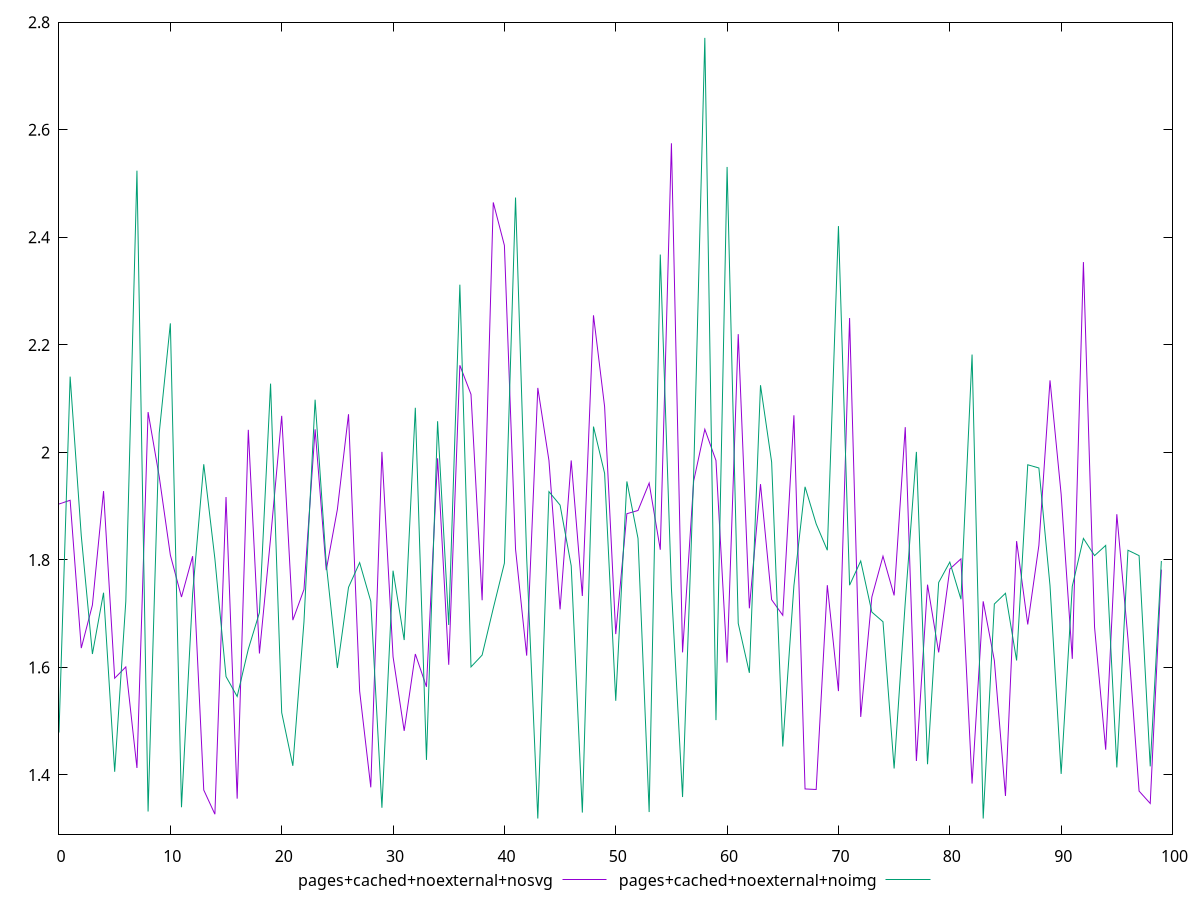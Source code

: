 reset
set terminal svg size 640, 500
set output "reprap/server-response-time/comparison/line/7_vs_8.svg"

$pagesCachedNoexternalNosvg <<EOF
0 1.904
1 1.911
2 1.636
3 1.716
4 1.9280000000000002
5 1.58
6 1.601
7 1.4129999999999998
8 2.075
9 1.955
10 1.809
11 1.7309999999999999
12 1.8070000000000002
13 1.3719999999999999
14 1.327
15 1.917
16 1.356
17 2.042
18 1.6260000000000001
19 1.8399999999999999
20 2.068
21 1.6879999999999997
22 1.7449999999999999
23 2.0429999999999997
24 1.7810000000000001
25 1.8940000000000001
26 2.0709999999999997
27 1.556
28 1.377
29 2.001
30 1.6199999999999999
31 1.4819999999999998
32 1.625
33 1.564
34 1.9889999999999999
35 1.605
36 2.162
37 2.108
38 1.7249999999999999
39 2.465
40 2.385
41 1.82
42 1.622
43 2.1199999999999997
44 1.985
45 1.7079999999999997
46 1.985
47 1.7329999999999999
48 2.255
49 2.085
50 1.662
51 1.8860000000000001
52 1.892
53 1.943
54 1.819
55 2.575
56 1.628
57 1.9469999999999998
58 2.0429999999999997
59 1.985
60 1.609
61 2.22
62 1.7099999999999997
63 1.941
64 1.7260000000000002
65 1.6969999999999998
66 2.069
67 1.374
68 1.373
69 1.7530000000000001
70 1.556
71 2.25
72 1.508
73 1.7309999999999999
74 1.807
75 1.7339999999999998
76 2.047
77 1.426
78 1.754
79 1.6280000000000001
80 1.783
81 1.802
82 1.3840000000000001
83 1.723
84 1.613
85 1.361
86 1.835
87 1.68
88 1.827
89 2.134
90 1.9219999999999997
91 1.616
92 2.354
93 1.675
94 1.4469999999999998
95 1.8850000000000002
96 1.654
97 1.3699999999999999
98 1.347
99 1.7819999999999998
EOF

$pagesCachedNoexternalNoimg <<EOF
0 1.4789999999999999
1 2.141
2 1.845
3 1.625
4 1.7389999999999999
5 1.4060000000000001
6 1.723
7 2.524
8 1.332
9 2.036
10 2.2399999999999998
11 1.3399999999999999
12 1.7369999999999999
13 1.978
14 1.8019999999999998
15 1.583
16 1.5459999999999998
17 1.6340000000000001
18 1.7020000000000002
19 2.1279999999999997
20 1.516
21 1.417
22 1.6849999999999998
23 2.0980000000000003
24 1.793
25 1.5990000000000002
26 1.749
27 1.795
28 1.723
29 1.339
30 1.78
31 1.651
32 2.083
33 1.428
34 2.058
35 1.6789999999999998
36 2.3120000000000003
37 1.601
38 1.623
39 1.71
40 1.7939999999999998
41 2.4739999999999998
42 1.804
43 1.319
44 1.927
45 1.902
46 1.7889999999999997
47 1.3299999999999998
48 2.048
49 1.961
50 1.5379999999999998
51 1.946
52 1.84
53 1.331
54 2.3680000000000003
55 1.7469999999999999
56 1.359
57 1.961
58 2.7710000000000004
59 1.502
60 2.531
61 1.6820000000000002
62 1.59
63 2.125
64 1.9819999999999998
65 1.4529999999999998
66 1.752
67 1.936
68 1.867
69 1.8179999999999998
70 2.421
71 1.753
72 1.7979999999999998
73 1.703
74 1.6849999999999998
75 1.412
76 1.721
77 2.0010000000000003
78 1.42
79 1.758
80 1.7959999999999998
81 1.727
82 2.182
83 1.319
84 1.718
85 1.738
86 1.613
87 1.9770000000000003
88 1.9709999999999999
89 1.752
90 1.4020000000000001
91 1.7510000000000001
92 1.8399999999999999
93 1.808
94 1.827
95 1.414
96 1.8179999999999998
97 1.8079999999999998
98 1.416
99 1.7979999999999998
EOF

set key outside below
set yrange [1.28996:2.8000400000000005]

plot \
  $pagesCachedNoexternalNosvg title "pages+cached+noexternal+nosvg" with line, \
  $pagesCachedNoexternalNoimg title "pages+cached+noexternal+noimg" with line, \


reset